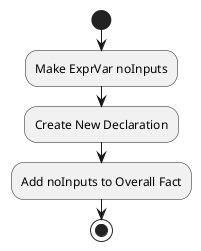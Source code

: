 @startuml
start
:Make ExprVar noInputs;
:Create New Declaration;
:Add noInputs to Overall Fact;
stop
@enduml
